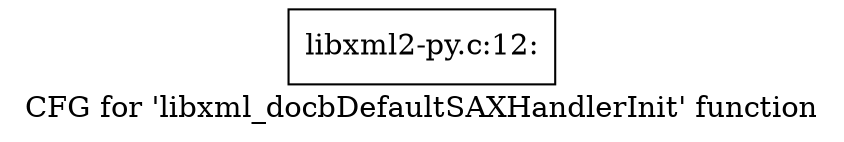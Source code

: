 digraph "CFG for 'libxml_docbDefaultSAXHandlerInit' function" {
	label="CFG for 'libxml_docbDefaultSAXHandlerInit' function";

	Node0x3b419a0 [shape=record,label="{libxml2-py.c:12:}"];
}
